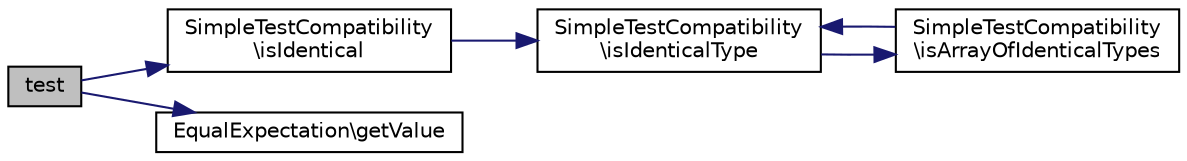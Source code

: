digraph "test"
{
  edge [fontname="Helvetica",fontsize="10",labelfontname="Helvetica",labelfontsize="10"];
  node [fontname="Helvetica",fontsize="10",shape=record];
  rankdir="LR";
  Node1 [label="test",height=0.2,width=0.4,color="black", fillcolor="grey75", style="filled" fontcolor="black"];
  Node1 -> Node2 [color="midnightblue",fontsize="10",style="solid",fontname="Helvetica"];
  Node2 [label="SimpleTestCompatibility\l\\isIdentical",height=0.2,width=0.4,color="black", fillcolor="white", style="filled",URL="$class_simple_test_compatibility.html#a2143bfe18406c273885c33d2d79993c0"];
  Node2 -> Node3 [color="midnightblue",fontsize="10",style="solid",fontname="Helvetica"];
  Node3 [label="SimpleTestCompatibility\l\\isIdenticalType",height=0.2,width=0.4,color="black", fillcolor="white", style="filled",URL="$class_simple_test_compatibility.html#a3a42dc5ca16433e7d78af2433414a676"];
  Node3 -> Node4 [color="midnightblue",fontsize="10",style="solid",fontname="Helvetica"];
  Node4 [label="SimpleTestCompatibility\l\\isArrayOfIdenticalTypes",height=0.2,width=0.4,color="black", fillcolor="white", style="filled",URL="$class_simple_test_compatibility.html#a5914a1ab135dfd4fa7ccdd65bcc55252"];
  Node4 -> Node3 [color="midnightblue",fontsize="10",style="solid",fontname="Helvetica"];
  Node1 -> Node5 [color="midnightblue",fontsize="10",style="solid",fontname="Helvetica"];
  Node5 [label="EqualExpectation\\getValue",height=0.2,width=0.4,color="black", fillcolor="white", style="filled",URL="$class_equal_expectation.html#ac0bc18784b182c89fcfd276625aef435"];
}
